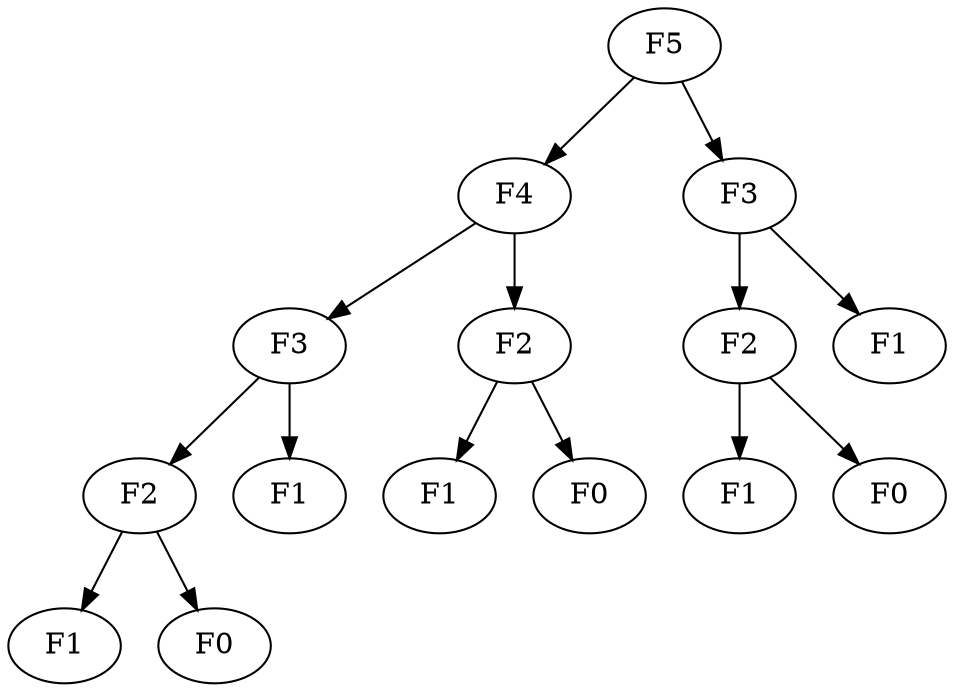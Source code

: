digraph dynamic_programming {
  graph [dpi = 300];

  F5 [label="F5"]
  F5L [label="F4"]
  F5R [label="F3"]
  F5LL [label="F3"]
  F5LR [label="F2"]
  F5RL [label="F2"]
  F5RR [label="F1"]
  F5LLL [label="F2"]
  F5LLR [label="F1"]
  F5LRL [label="F1"]
  F5LRR [label="F0"]
  F5RLL [label="F1"]
  F5RLR [label="F0"]
  F5LLLL [label="F1"]
  F5LLLR [label="F0"]

  F5 -> F5L
  F5 -> F5R
  F5L -> F5LL
  F5L -> F5LR
  F5R -> F5RL
  F5R -> F5RR
  F5LL -> F5LLL
  F5LL -> F5LLR
  F5LR -> F5LRL
  F5LR -> F5LRR
  F5RL -> F5RLL
  F5RL -> F5RLR
  F5LLL -> F5LLLL
  F5LLL -> F5LLLR
}
